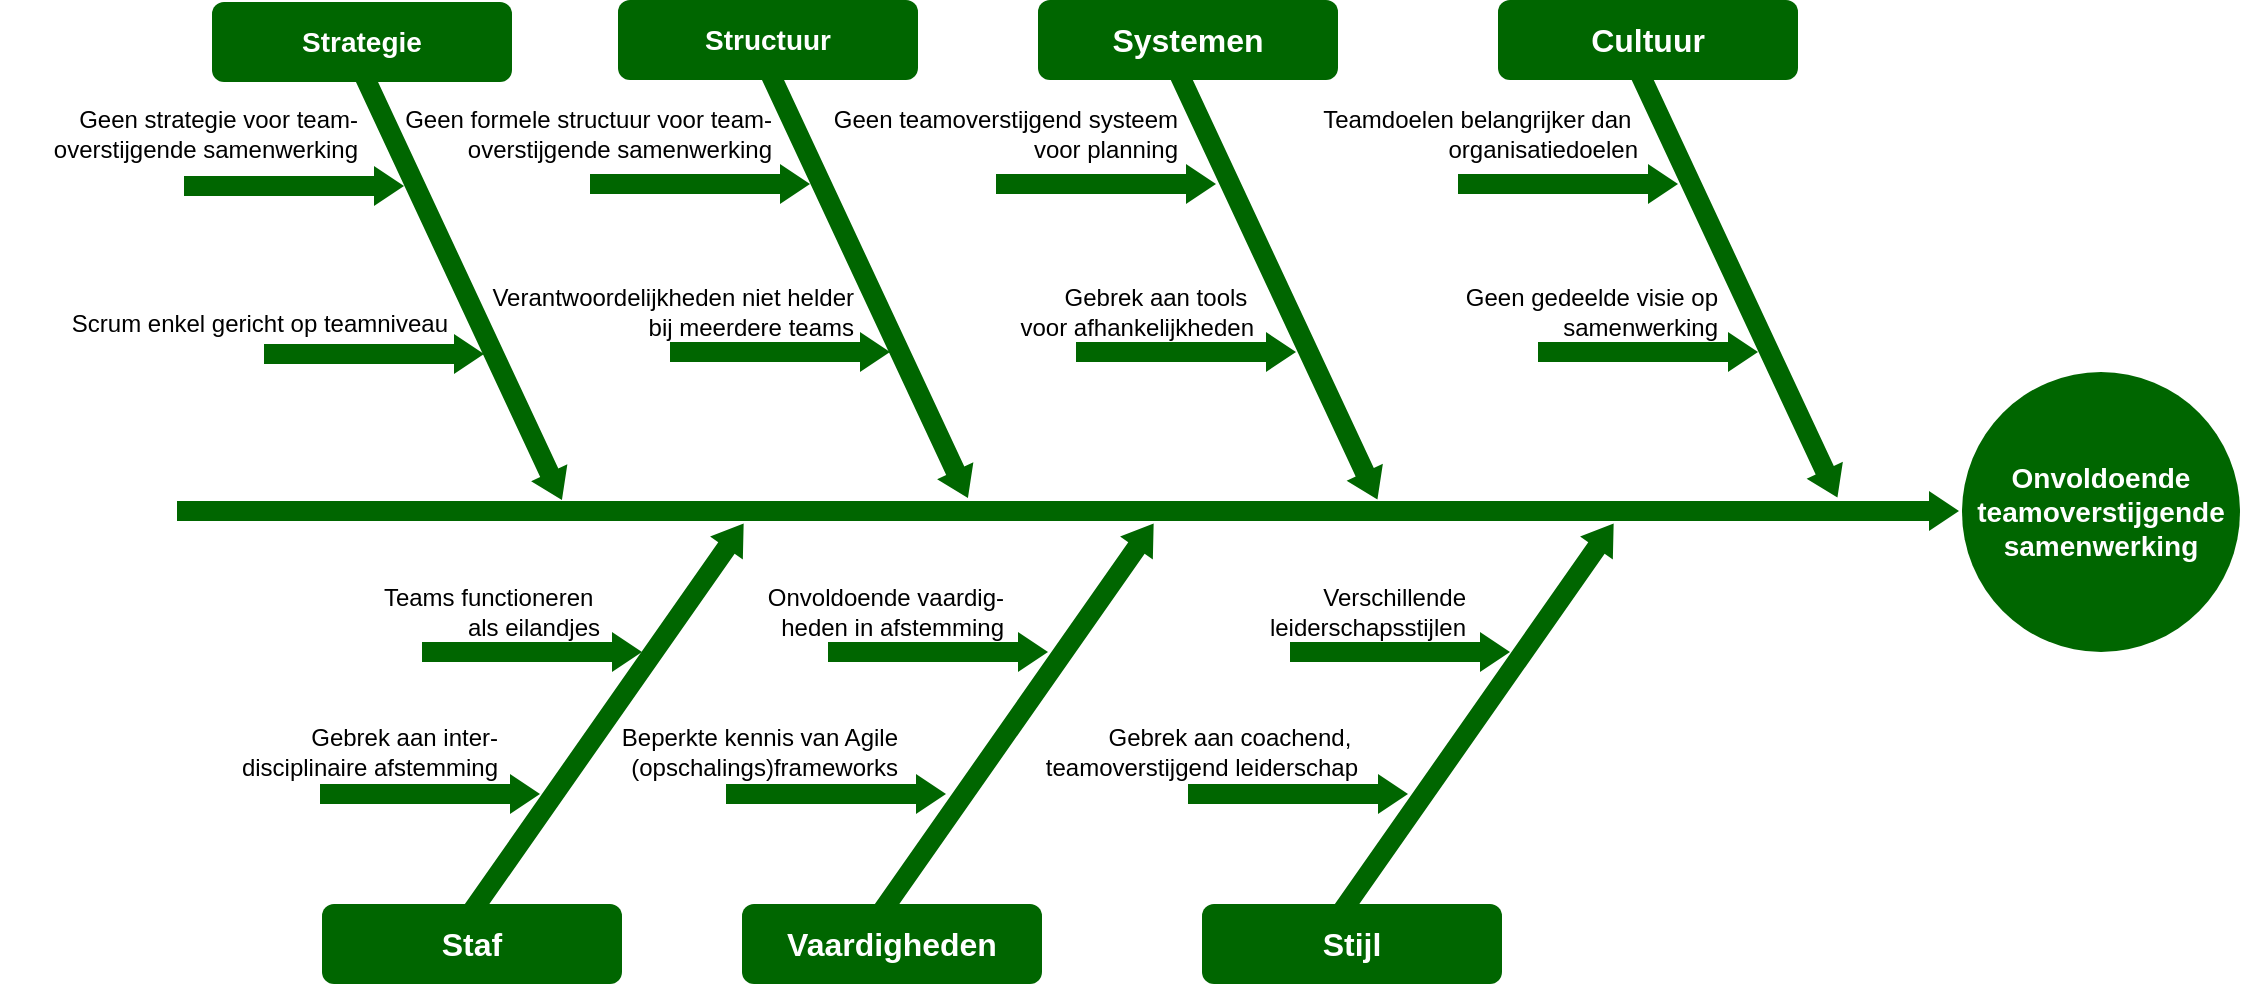 <mxfile version="27.1.4">
  <diagram name="Page-1" id="b7a7eaba-c6c5-6fbe-34ae-1d3a4219ac39">
    <mxGraphModel dx="1426" dy="749" grid="1" gridSize="10" guides="1" tooltips="1" connect="1" arrows="1" fold="1" page="1" pageScale="1.5" pageWidth="1169" pageHeight="826" background="none" math="0" shadow="0">
      <root>
        <mxCell id="0" style=";html=1;" />
        <mxCell id="1" style=";html=1;" parent="0" />
        <mxCell id="279d4c6e8b4f5ae2-2" value="" style="html=1;shadow=0;dashed=0;align=center;verticalAlign=middle;shape=mxgraph.arrows2.arrow;dy=0.5;dx=15;direction=north;notch=0;rounded=0;strokeWidth=1;fontSize=20;rotation=35;strokeColor=none;fillColor=#006600;" parent="1" vertex="1">
          <mxGeometry x="483" y="604" width="20" height="240" as="geometry" />
        </mxCell>
        <mxCell id="279d4c6e8b4f5ae2-3" value="" style="html=1;shadow=0;dashed=0;align=center;verticalAlign=middle;shape=mxgraph.arrows2.arrow;dy=0.5;dx=15;direction=north;notch=0;rounded=0;strokeWidth=1;fontSize=20;rotation=35;strokeColor=none;fillColor=#006600;" parent="1" vertex="1">
          <mxGeometry x="688" y="604" width="20" height="240" as="geometry" />
        </mxCell>
        <mxCell id="279d4c6e8b4f5ae2-4" value="" style="html=1;shadow=0;dashed=0;align=center;verticalAlign=middle;shape=mxgraph.arrows2.arrow;dy=0.5;dx=15;direction=north;notch=0;rounded=0;strokeWidth=1;fontSize=20;rotation=35;strokeColor=none;fillColor=#006600;" parent="1" vertex="1">
          <mxGeometry x="918" y="604" width="20" height="240" as="geometry" />
        </mxCell>
        <mxCell id="279d4c6e8b4f5ae2-5" value="" style="html=1;shadow=0;dashed=0;align=center;verticalAlign=middle;shape=mxgraph.arrows2.arrow;dy=0.5;dx=15;direction=north;notch=0;rounded=0;strokeWidth=1;fontSize=20;rotation=90;strokeColor=none;fillColor=#006600;" parent="1" vertex="1">
          <mxGeometry x="714" y="174" width="20" height="891" as="geometry" />
        </mxCell>
        <mxCell id="279d4c6e8b4f5ae2-6" value="" style="html=1;shadow=0;dashed=0;align=center;verticalAlign=middle;shape=mxgraph.arrows2.arrow;dy=0.5;dx=15;direction=north;notch=0;rounded=0;strokeWidth=0;fontSize=20;rotation=155;fillStyle=solid;fillColor=#006600;strokeColor=none;" parent="1" vertex="1">
          <mxGeometry x="613" y="384" width="20" height="240" as="geometry" />
        </mxCell>
        <mxCell id="279d4c6e8b4f5ae2-7" value="" style="html=1;shadow=0;dashed=0;align=center;verticalAlign=middle;shape=mxgraph.arrows2.arrow;dy=0.5;dx=15;direction=north;notch=0;rounded=0;strokeWidth=1;fontSize=20;rotation=155;fillColor=#006600;strokeColor=none;" parent="1" vertex="1">
          <mxGeometry x="818" y="385" width="20" height="240" as="geometry" />
        </mxCell>
        <mxCell id="279d4c6e8b4f5ae2-8" value="" style="html=1;shadow=0;dashed=0;align=center;verticalAlign=middle;shape=mxgraph.arrows2.arrow;dy=0.5;dx=15;direction=north;notch=0;rounded=0;strokeWidth=1;fontSize=20;rotation=155;strokeColor=none;fillColor=#006600;" parent="1" vertex="1">
          <mxGeometry x="1048" y="384" width="20" height="240" as="geometry" />
        </mxCell>
        <mxCell id="279d4c6e8b4f5ae2-9" value="Structuur" style="rounded=1;whiteSpace=wrap;html=1;shadow=0;strokeWidth=2;fontSize=14;strokeColor=none;fillColor=#006600;fontColor=#FFFFFF;fontStyle=1" parent="1" vertex="1">
          <mxGeometry x="499" y="364" width="150" height="40" as="geometry" />
        </mxCell>
        <mxCell id="279d4c6e8b4f5ae2-10" value="Systemen" style="rounded=1;whiteSpace=wrap;html=1;shadow=0;strokeWidth=2;fontSize=16;strokeColor=none;fillColor=#006600;fontColor=#FFFFFF;fontStyle=1" parent="1" vertex="1">
          <mxGeometry x="709" y="364" width="150" height="40" as="geometry" />
        </mxCell>
        <mxCell id="279d4c6e8b4f5ae2-11" value="Cultuur" style="rounded=1;whiteSpace=wrap;html=1;shadow=0;strokeWidth=2;fontSize=16;fontColor=#FFFFFF;strokeColor=none;fillColor=#006600;fontStyle=1" parent="1" vertex="1">
          <mxGeometry x="939" y="364" width="150" height="40" as="geometry" />
        </mxCell>
        <mxCell id="279d4c6e8b4f5ae2-12" value="Staf" style="rounded=1;whiteSpace=wrap;html=1;shadow=0;strokeWidth=2;fontSize=16;strokeColor=none;fillColor=#006600;fontColor=#FFFFFF;fontStyle=1" parent="1" vertex="1">
          <mxGeometry x="351" y="816" width="150" height="40" as="geometry" />
        </mxCell>
        <mxCell id="279d4c6e8b4f5ae2-13" value="Vaardigheden" style="rounded=1;whiteSpace=wrap;html=1;shadow=0;strokeWidth=2;fontSize=16;fontColor=#FFFFFF;strokeColor=none;fillColor=#006600;fontStyle=1" parent="1" vertex="1">
          <mxGeometry x="561" y="816.0" width="150" height="40" as="geometry" />
        </mxCell>
        <mxCell id="279d4c6e8b4f5ae2-14" value="Stijl" style="rounded=1;whiteSpace=wrap;html=1;shadow=0;strokeWidth=2;fontSize=16;strokeColor=none;fillColor=#006600;fontColor=#FFFFFF;fontStyle=1" parent="1" vertex="1">
          <mxGeometry x="791" y="816" width="150" height="40" as="geometry" />
        </mxCell>
        <mxCell id="279d4c6e8b4f5ae2-15" value="&lt;font&gt;&lt;b&gt;Onvoldoende teamoverstijgende samenwerking&lt;/b&gt;&lt;/font&gt;" style="ellipse;whiteSpace=wrap;html=1;rounded=1;shadow=0;strokeWidth=2;fontSize=14;fillColor=#006600;fontColor=#FFFFFF;strokeColor=none;" parent="1" vertex="1">
          <mxGeometry x="1171" y="550" width="139" height="140" as="geometry" />
        </mxCell>
        <mxCell id="279d4c6e8b4f5ae2-16" value="" style="html=1;shadow=0;dashed=0;align=right;verticalAlign=middle;shape=mxgraph.arrows2.arrow;dy=0.5;dx=15;direction=north;notch=0;rounded=0;strokeWidth=1;fontSize=20;rotation=90;horizontal=0;labelPosition=left;verticalLabelPosition=middle;strokeColor=none;fillColor=#006600;" parent="1" vertex="1">
          <mxGeometry x="530" y="401" width="20" height="110" as="geometry" />
        </mxCell>
        <mxCell id="279d4c6e8b4f5ae2-17" value="" style="html=1;shadow=0;dashed=0;align=center;verticalAlign=middle;shape=mxgraph.arrows2.arrow;dy=0.5;dx=15;direction=north;notch=0;rounded=0;strokeWidth=1;fontSize=20;rotation=90;horizontal=0;labelPosition=left;verticalLabelPosition=middle;strokeColor=none;fillColor=#006600;" parent="1" vertex="1">
          <mxGeometry x="733" y="401" width="20" height="110" as="geometry" />
        </mxCell>
        <mxCell id="279d4c6e8b4f5ae2-18" value="" style="html=1;shadow=0;dashed=0;align=center;verticalAlign=middle;shape=mxgraph.arrows2.arrow;dy=0.5;dx=15;direction=north;notch=0;rounded=0;strokeWidth=1;fontSize=20;rotation=90;horizontal=0;labelPosition=left;verticalLabelPosition=middle;strokeColor=none;fillColor=#006600;" parent="1" vertex="1">
          <mxGeometry x="964" y="401" width="20" height="110" as="geometry" />
        </mxCell>
        <mxCell id="279d4c6e8b4f5ae2-19" value="" style="html=1;shadow=0;dashed=0;align=center;verticalAlign=middle;shape=mxgraph.arrows2.arrow;dy=0.5;dx=15;direction=north;notch=0;rounded=0;strokeWidth=1;fontSize=20;rotation=90;horizontal=0;labelPosition=left;verticalLabelPosition=middle;strokeColor=none;fillColor=#006600;" parent="1" vertex="1">
          <mxGeometry x="395" y="706" width="20" height="110" as="geometry" />
        </mxCell>
        <mxCell id="279d4c6e8b4f5ae2-20" value="" style="html=1;shadow=0;dashed=0;align=center;verticalAlign=middle;shape=mxgraph.arrows2.arrow;dy=0.5;dx=15;direction=north;notch=0;rounded=0;strokeWidth=1;fontSize=20;rotation=90;horizontal=0;labelPosition=left;verticalLabelPosition=middle;strokeColor=none;fillColor=#006600;" parent="1" vertex="1">
          <mxGeometry x="598" y="706" width="20" height="110" as="geometry" />
        </mxCell>
        <mxCell id="279d4c6e8b4f5ae2-21" value="" style="html=1;shadow=0;dashed=0;align=center;verticalAlign=middle;shape=mxgraph.arrows2.arrow;dy=0.5;dx=15;direction=north;notch=0;rounded=0;strokeWidth=1;fontSize=20;rotation=90;horizontal=0;labelPosition=left;verticalLabelPosition=middle;strokeColor=none;fillColor=#006600;" parent="1" vertex="1">
          <mxGeometry x="829" y="706" width="20" height="110" as="geometry" />
        </mxCell>
        <mxCell id="279d4c6e8b4f5ae2-22" value="" style="html=1;shadow=0;dashed=0;align=center;verticalAlign=middle;shape=mxgraph.arrows2.arrow;dy=0.5;dx=15;direction=north;notch=0;rounded=0;strokeWidth=1;fontSize=20;rotation=90;horizontal=0;labelPosition=left;verticalLabelPosition=middle;fillColor=#006600;strokeColor=none;" parent="1" vertex="1">
          <mxGeometry x="570" y="485" width="20" height="110" as="geometry" />
        </mxCell>
        <mxCell id="279d4c6e8b4f5ae2-23" value="" style="html=1;shadow=0;dashed=0;align=center;verticalAlign=middle;shape=mxgraph.arrows2.arrow;dy=0.5;dx=15;direction=north;notch=0;rounded=0;strokeWidth=1;fontSize=20;rotation=90;horizontal=0;labelPosition=left;verticalLabelPosition=middle;strokeColor=none;fillColor=#006600;" parent="1" vertex="1">
          <mxGeometry x="773" y="485" width="20" height="110" as="geometry" />
        </mxCell>
        <mxCell id="279d4c6e8b4f5ae2-24" value="" style="html=1;shadow=0;dashed=0;align=center;verticalAlign=middle;shape=mxgraph.arrows2.arrow;dy=0.5;dx=15;direction=north;notch=0;rounded=0;strokeWidth=1;fontSize=20;rotation=90;horizontal=0;labelPosition=left;verticalLabelPosition=middle;fillColor=#006600;strokeColor=none;" parent="1" vertex="1">
          <mxGeometry x="1004" y="485" width="20" height="110" as="geometry" />
        </mxCell>
        <mxCell id="279d4c6e8b4f5ae2-25" value="" style="html=1;shadow=0;dashed=0;align=center;verticalAlign=middle;shape=mxgraph.arrows2.arrow;dy=0.5;dx=15;direction=north;notch=0;rounded=0;strokeWidth=1;fontSize=20;rotation=90;horizontal=0;labelPosition=left;verticalLabelPosition=middle;fillColor=#006600;strokeColor=none;" parent="1" vertex="1">
          <mxGeometry x="446" y="635" width="20" height="110" as="geometry" />
        </mxCell>
        <mxCell id="279d4c6e8b4f5ae2-26" value="" style="html=1;shadow=0;dashed=0;align=center;verticalAlign=middle;shape=mxgraph.arrows2.arrow;dy=0.5;dx=15;direction=north;notch=0;rounded=0;strokeWidth=1;fontSize=20;rotation=90;horizontal=0;labelPosition=left;verticalLabelPosition=middle;strokeColor=none;fillColor=#006600;" parent="1" vertex="1">
          <mxGeometry x="649" y="635" width="20" height="110" as="geometry" />
        </mxCell>
        <mxCell id="279d4c6e8b4f5ae2-27" value="" style="html=1;shadow=0;dashed=0;align=center;verticalAlign=middle;shape=mxgraph.arrows2.arrow;dy=0.5;dx=15;direction=north;notch=0;rounded=0;strokeWidth=1;fontSize=20;rotation=90;horizontal=0;labelPosition=left;verticalLabelPosition=middle;strokeColor=none;fillColor=#006600;" parent="1" vertex="1">
          <mxGeometry x="880" y="635" width="20" height="110" as="geometry" />
        </mxCell>
        <mxCell id="TghACq7L_7_gO4SbtmpW-3" value="" style="html=1;shadow=0;dashed=0;align=center;verticalAlign=middle;shape=mxgraph.arrows2.arrow;dy=0.5;dx=15;direction=north;notch=0;rounded=0;strokeWidth=0;fontSize=20;rotation=155;fillStyle=solid;fillColor=#006600;strokeColor=none;" vertex="1" parent="1">
          <mxGeometry x="410" y="385" width="20" height="240" as="geometry" />
        </mxCell>
        <mxCell id="TghACq7L_7_gO4SbtmpW-4" value="Strategie" style="rounded=1;whiteSpace=wrap;html=1;shadow=0;strokeWidth=2;fontSize=14;strokeColor=none;fillColor=#006600;fontColor=#FFFFFF;fontStyle=1" vertex="1" parent="1">
          <mxGeometry x="296" y="365" width="150" height="40" as="geometry" />
        </mxCell>
        <mxCell id="TghACq7L_7_gO4SbtmpW-5" value="" style="html=1;shadow=0;dashed=0;align=right;verticalAlign=middle;shape=mxgraph.arrows2.arrow;dy=0.5;dx=15;direction=north;notch=0;rounded=0;strokeWidth=1;fontSize=20;rotation=90;horizontal=0;labelPosition=left;verticalLabelPosition=middle;strokeColor=none;fillColor=#006600;" vertex="1" parent="1">
          <mxGeometry x="327" y="402" width="20" height="110" as="geometry" />
        </mxCell>
        <mxCell id="TghACq7L_7_gO4SbtmpW-6" value="" style="html=1;shadow=0;dashed=0;align=center;verticalAlign=middle;shape=mxgraph.arrows2.arrow;dy=0.5;dx=15;direction=north;notch=0;rounded=0;strokeWidth=1;fontSize=20;rotation=90;horizontal=0;labelPosition=left;verticalLabelPosition=middle;fillColor=#006600;strokeColor=none;" vertex="1" parent="1">
          <mxGeometry x="367" y="486" width="20" height="110" as="geometry" />
        </mxCell>
        <mxCell id="TghACq7L_7_gO4SbtmpW-7" value="&lt;font&gt;Geen strategie voor&amp;nbsp;&lt;/font&gt;&lt;span style=&quot;background-color: transparent; color: light-dark(rgb(0, 0, 0), rgb(255, 255, 255));&quot;&gt;team-&lt;/span&gt;&lt;div&gt;&lt;span style=&quot;background-color: transparent; color: light-dark(rgb(0, 0, 0), rgb(255, 255, 255));&quot;&gt;overstijgende samenwerking&lt;/span&gt;&lt;/div&gt;" style="text;html=1;align=right;verticalAlign=middle;resizable=0;points=[];autosize=1;strokeColor=none;fillColor=none;fontSize=12;" vertex="1" parent="1">
          <mxGeometry x="190" y="411" width="180" height="40" as="geometry" />
        </mxCell>
        <mxCell id="TghACq7L_7_gO4SbtmpW-8" value="Scrum enkel gericht op teamniveau" style="text;html=1;align=right;verticalAlign=middle;resizable=0;points=[];autosize=1;strokeColor=none;fillColor=none;fontSize=12;" vertex="1" parent="1">
          <mxGeometry x="205" y="511" width="210" height="30" as="geometry" />
        </mxCell>
        <mxCell id="TghACq7L_7_gO4SbtmpW-9" value="Geen formele structuur voor&amp;nbsp;&lt;span style=&quot;background-color: transparent; color: light-dark(rgb(0, 0, 0), rgb(255, 255, 255));&quot;&gt;team-&lt;/span&gt;&lt;div&gt;&lt;span style=&quot;background-color: transparent; color: light-dark(rgb(0, 0, 0), rgb(255, 255, 255));&quot;&gt;overstijgende samenwerking&lt;/span&gt;&lt;/div&gt;" style="text;html=1;align=right;verticalAlign=middle;resizable=0;points=[];autosize=1;strokeColor=none;fillColor=none;fontSize=12;" vertex="1" parent="1">
          <mxGeometry x="367" y="411" width="210" height="40" as="geometry" />
        </mxCell>
        <mxCell id="TghACq7L_7_gO4SbtmpW-10" value="Verantwoordelijkheden niet helder&lt;div&gt;bij meerdere teams&lt;/div&gt;" style="text;html=1;align=right;verticalAlign=middle;resizable=0;points=[];autosize=1;strokeColor=none;fillColor=none;fontSize=12;" vertex="1" parent="1">
          <mxGeometry x="418" y="500" width="200" height="40" as="geometry" />
        </mxCell>
        <mxCell id="TghACq7L_7_gO4SbtmpW-11" value="Geen teamoverstijgend systeem&lt;div&gt;voor planning&lt;/div&gt;" style="text;html=1;align=right;verticalAlign=middle;resizable=0;points=[];autosize=1;strokeColor=none;fillColor=none;fontSize=12;" vertex="1" parent="1">
          <mxGeometry x="580" y="411" width="200" height="40" as="geometry" />
        </mxCell>
        <mxCell id="TghACq7L_7_gO4SbtmpW-12" value="Gebrek aan tools&amp;nbsp;&lt;div&gt;voor afhankelijkheden&lt;/div&gt;" style="text;html=1;align=right;verticalAlign=middle;resizable=0;points=[];autosize=1;strokeColor=none;fillColor=none;fontSize=12;" vertex="1" parent="1">
          <mxGeometry x="678" y="500" width="140" height="40" as="geometry" />
        </mxCell>
        <mxCell id="TghACq7L_7_gO4SbtmpW-13" value="Teamdoelen belangrijker dan&amp;nbsp;&lt;div&gt;organisatiedoelen&lt;/div&gt;" style="text;html=1;align=right;verticalAlign=middle;resizable=0;points=[];autosize=1;strokeColor=none;fillColor=none;fontSize=12;" vertex="1" parent="1">
          <mxGeometry x="830" y="411" width="180" height="40" as="geometry" />
        </mxCell>
        <mxCell id="TghACq7L_7_gO4SbtmpW-14" value="Geen gedeelde visie op&lt;div&gt;samenwerking&lt;/div&gt;" style="text;html=1;align=right;verticalAlign=middle;resizable=0;points=[];autosize=1;strokeColor=none;fillColor=none;fontSize=12;" vertex="1" parent="1">
          <mxGeometry x="900" y="500" width="150" height="40" as="geometry" />
        </mxCell>
        <mxCell id="TghACq7L_7_gO4SbtmpW-15" value="Teams functioneren&amp;nbsp;&lt;div&gt;als eilandjes&lt;/div&gt;" style="text;html=1;align=right;verticalAlign=middle;resizable=0;points=[];autosize=1;strokeColor=none;fillColor=none;fontSize=12;" vertex="1" parent="1">
          <mxGeometry x="361" y="650" width="130" height="40" as="geometry" />
        </mxCell>
        <mxCell id="TghACq7L_7_gO4SbtmpW-16" value="Gebrek aan inter-&lt;div&gt;disciplinaire&amp;nbsp;&lt;span style=&quot;background-color: transparent; color: light-dark(rgb(0, 0, 0), rgb(255, 255, 255));&quot;&gt;afstemming&lt;/span&gt;&lt;/div&gt;" style="text;html=1;align=right;verticalAlign=middle;resizable=0;points=[];autosize=1;strokeColor=none;fillColor=none;fontSize=12;" vertex="1" parent="1">
          <mxGeometry x="290" y="720" width="150" height="40" as="geometry" />
        </mxCell>
        <mxCell id="TghACq7L_7_gO4SbtmpW-18" value="Onvoldoende vaardig-&lt;div&gt;heden&amp;nbsp;&lt;span style=&quot;background-color: transparent; color: light-dark(rgb(0, 0, 0), rgb(255, 255, 255));&quot;&gt;in afstemming&lt;/span&gt;&lt;/div&gt;" style="text;html=1;align=right;verticalAlign=middle;resizable=0;points=[];autosize=1;strokeColor=none;fillColor=none;fontSize=12;" vertex="1" parent="1">
          <mxGeometry x="553" y="650" width="140" height="40" as="geometry" />
        </mxCell>
        <mxCell id="TghACq7L_7_gO4SbtmpW-19" value="Beperkte kennis van Agile&lt;div&gt;(opschalings)frameworks&lt;/div&gt;" style="text;html=1;align=right;verticalAlign=middle;resizable=0;points=[];autosize=1;strokeColor=none;fillColor=none;fontSize=12;" vertex="1" parent="1">
          <mxGeometry x="480" y="720" width="160" height="40" as="geometry" />
        </mxCell>
        <mxCell id="TghACq7L_7_gO4SbtmpW-20" value="Verschillende&lt;div&gt;leiderschapsstijlen&lt;/div&gt;" style="text;html=1;align=right;verticalAlign=middle;resizable=0;points=[];autosize=1;strokeColor=none;fillColor=none;fontSize=12;" vertex="1" parent="1">
          <mxGeometry x="804" y="650" width="120" height="40" as="geometry" />
        </mxCell>
        <mxCell id="TghACq7L_7_gO4SbtmpW-21" value="Gebrek aan coachend,&amp;nbsp;&lt;div&gt;teamoverstijgend&amp;nbsp;&lt;span style=&quot;background-color: transparent; color: light-dark(rgb(0, 0, 0), rgb(255, 255, 255));&quot;&gt;leiderschap&lt;/span&gt;&lt;/div&gt;" style="text;html=1;align=right;verticalAlign=middle;resizable=0;points=[];autosize=1;strokeColor=none;fillColor=none;fontSize=12;" vertex="1" parent="1">
          <mxGeometry x="690" y="720" width="180" height="40" as="geometry" />
        </mxCell>
      </root>
    </mxGraphModel>
  </diagram>
</mxfile>
